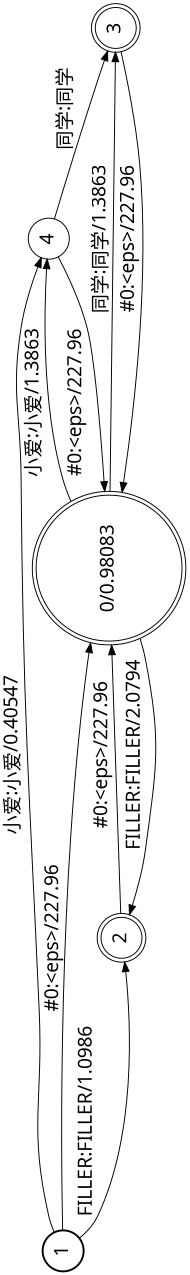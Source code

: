 digraph FST {
rankdir = LR;
size = "8.5,11";
label = "";
center = 1;
orientation = Landscape;
ranksep = "0.4";
nodesep = "0.25";
1 [label = "1", shape = circle, style = bold, fontname="simsun.ttc",fontsize = 20]
	1 -> 2 [label = "FILLER:FILLER/1.0986", fontname="simsun.ttc",fontsize = 20];
	1 -> 4 [label = "小爱:小爱/0.40547", fontname="simsun.ttc",fontsize = 20];
	1 -> 0 [label = "#0:<eps>/227.96", fontname="simsun.ttc",fontsize = 20];
0 [label = "0/0.98083", shape = doublecircle, style = solid, fontname="simsun.ttc",fontsize = 20]
	0 -> 2 [label = "FILLER:FILLER/2.0794", fontname="simsun.ttc",fontsize = 20];
	0 -> 3 [label = "同学:同学/1.3863", fontname="simsun.ttc",fontsize = 20];
	0 -> 4 [label = "小爱:小爱/1.3863", fontname="simsun.ttc",fontsize = 20];
2 [label = "2", shape = doublecircle, style = solid, fontname="simsun.ttc",fontsize = 20]
	2 -> 0 [label = "#0:<eps>/227.96", fontname="simsun.ttc",fontsize = 20];
3 [label = "3", shape = doublecircle, style = solid, fontname="simsun.ttc",fontsize = 20]
	3 -> 0 [label = "#0:<eps>/227.96", fontname="simsun.ttc",fontsize = 20];
4 [label = "4", shape = circle, style = solid, fontname="simsun.ttc",fontsize = 20]
	4 -> 3 [label = "同学:同学", fontname="simsun.ttc",fontsize = 20];
	4 -> 0 [label = "#0:<eps>/227.96", fontname="simsun.ttc",fontsize = 20];
}
